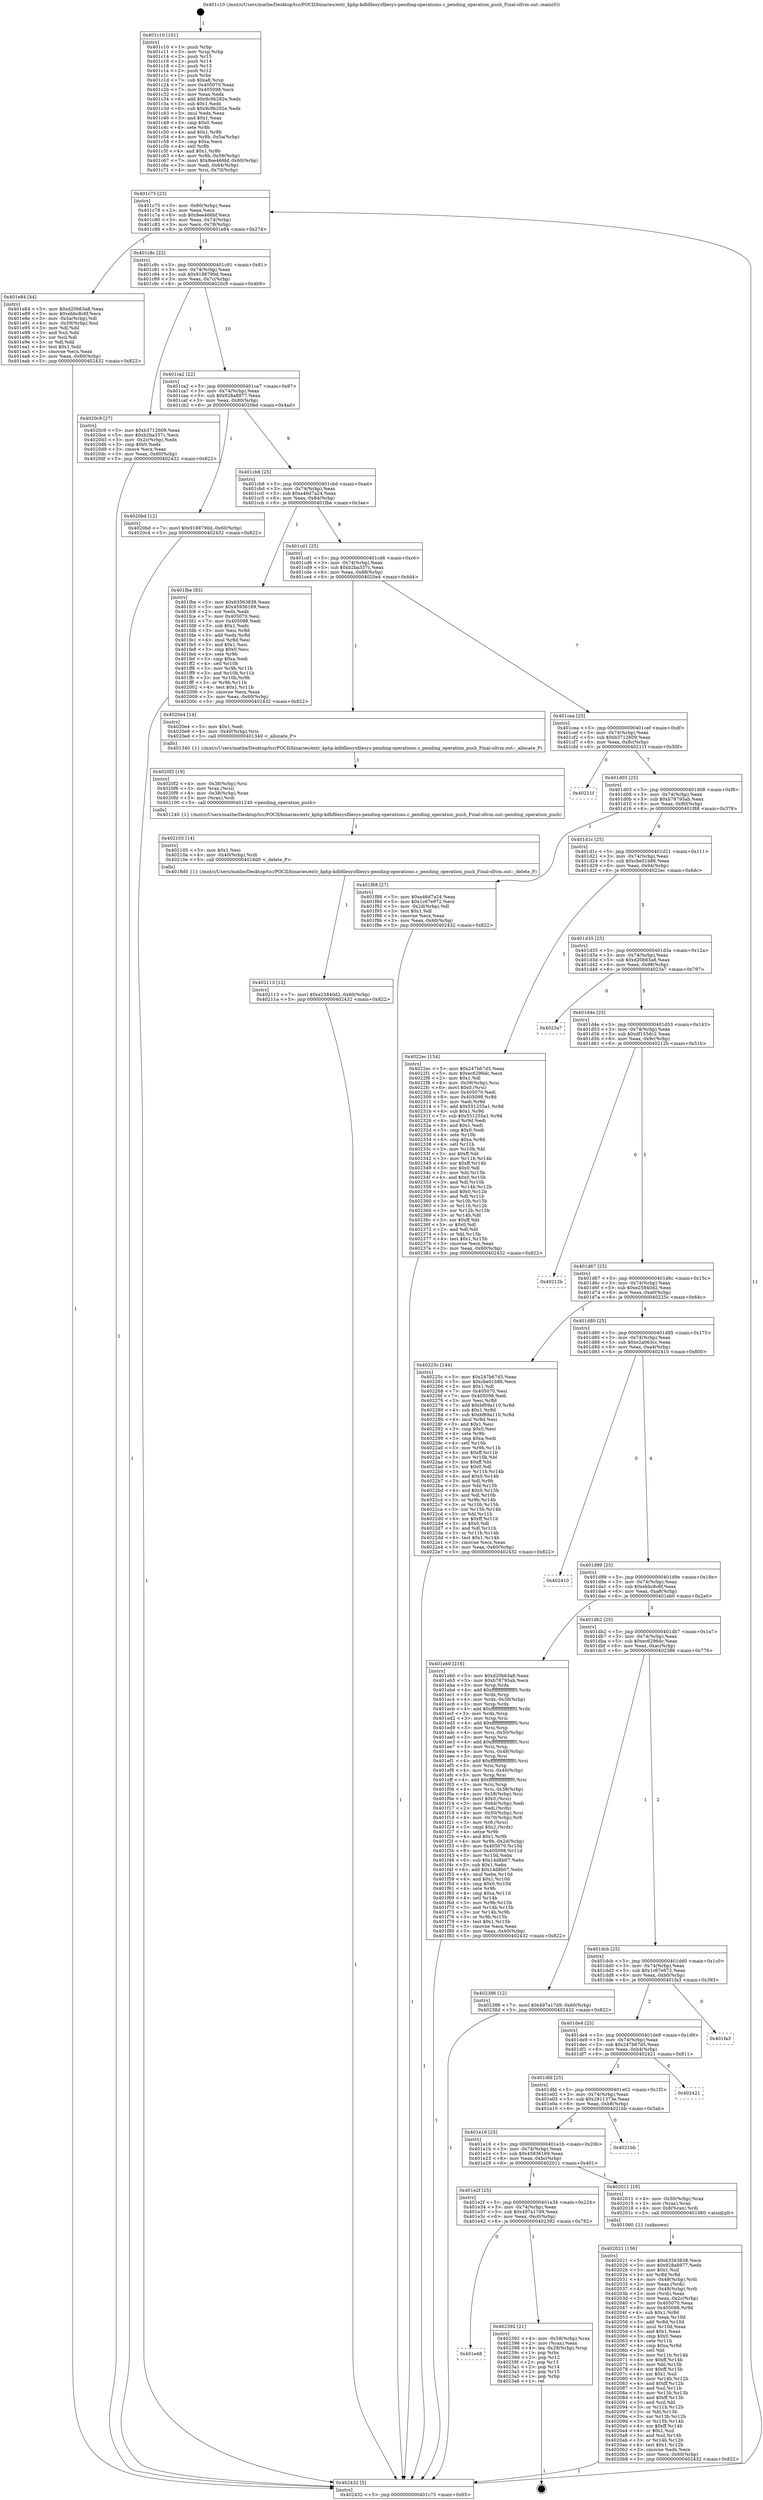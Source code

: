 digraph "0x401c10" {
  label = "0x401c10 (/mnt/c/Users/mathe/Desktop/tcc/POCII/binaries/extr_kphp-kdbfilesysfilesys-pending-operations.c_pending_operation_push_Final-ollvm.out::main(0))"
  labelloc = "t"
  node[shape=record]

  Entry [label="",width=0.3,height=0.3,shape=circle,fillcolor=black,style=filled]
  "0x401c75" [label="{
     0x401c75 [23]\l
     | [instrs]\l
     &nbsp;&nbsp;0x401c75 \<+3\>: mov -0x60(%rbp),%eax\l
     &nbsp;&nbsp;0x401c78 \<+2\>: mov %eax,%ecx\l
     &nbsp;&nbsp;0x401c7a \<+6\>: sub $0x8ee466bf,%ecx\l
     &nbsp;&nbsp;0x401c80 \<+3\>: mov %eax,-0x74(%rbp)\l
     &nbsp;&nbsp;0x401c83 \<+3\>: mov %ecx,-0x78(%rbp)\l
     &nbsp;&nbsp;0x401c86 \<+6\>: je 0000000000401e84 \<main+0x274\>\l
  }"]
  "0x401e84" [label="{
     0x401e84 [44]\l
     | [instrs]\l
     &nbsp;&nbsp;0x401e84 \<+5\>: mov $0xd20b63a8,%eax\l
     &nbsp;&nbsp;0x401e89 \<+5\>: mov $0xebbc8c6f,%ecx\l
     &nbsp;&nbsp;0x401e8e \<+3\>: mov -0x5a(%rbp),%dl\l
     &nbsp;&nbsp;0x401e91 \<+4\>: mov -0x59(%rbp),%sil\l
     &nbsp;&nbsp;0x401e95 \<+3\>: mov %dl,%dil\l
     &nbsp;&nbsp;0x401e98 \<+3\>: and %sil,%dil\l
     &nbsp;&nbsp;0x401e9b \<+3\>: xor %sil,%dl\l
     &nbsp;&nbsp;0x401e9e \<+3\>: or %dl,%dil\l
     &nbsp;&nbsp;0x401ea1 \<+4\>: test $0x1,%dil\l
     &nbsp;&nbsp;0x401ea5 \<+3\>: cmovne %ecx,%eax\l
     &nbsp;&nbsp;0x401ea8 \<+3\>: mov %eax,-0x60(%rbp)\l
     &nbsp;&nbsp;0x401eab \<+5\>: jmp 0000000000402432 \<main+0x822\>\l
  }"]
  "0x401c8c" [label="{
     0x401c8c [22]\l
     | [instrs]\l
     &nbsp;&nbsp;0x401c8c \<+5\>: jmp 0000000000401c91 \<main+0x81\>\l
     &nbsp;&nbsp;0x401c91 \<+3\>: mov -0x74(%rbp),%eax\l
     &nbsp;&nbsp;0x401c94 \<+5\>: sub $0x9188790d,%eax\l
     &nbsp;&nbsp;0x401c99 \<+3\>: mov %eax,-0x7c(%rbp)\l
     &nbsp;&nbsp;0x401c9c \<+6\>: je 00000000004020c9 \<main+0x4b9\>\l
  }"]
  "0x402432" [label="{
     0x402432 [5]\l
     | [instrs]\l
     &nbsp;&nbsp;0x402432 \<+5\>: jmp 0000000000401c75 \<main+0x65\>\l
  }"]
  "0x401c10" [label="{
     0x401c10 [101]\l
     | [instrs]\l
     &nbsp;&nbsp;0x401c10 \<+1\>: push %rbp\l
     &nbsp;&nbsp;0x401c11 \<+3\>: mov %rsp,%rbp\l
     &nbsp;&nbsp;0x401c14 \<+2\>: push %r15\l
     &nbsp;&nbsp;0x401c16 \<+2\>: push %r14\l
     &nbsp;&nbsp;0x401c18 \<+2\>: push %r13\l
     &nbsp;&nbsp;0x401c1a \<+2\>: push %r12\l
     &nbsp;&nbsp;0x401c1c \<+1\>: push %rbx\l
     &nbsp;&nbsp;0x401c1d \<+7\>: sub $0xa8,%rsp\l
     &nbsp;&nbsp;0x401c24 \<+7\>: mov 0x405070,%eax\l
     &nbsp;&nbsp;0x401c2b \<+7\>: mov 0x405098,%ecx\l
     &nbsp;&nbsp;0x401c32 \<+2\>: mov %eax,%edx\l
     &nbsp;&nbsp;0x401c34 \<+6\>: add $0x9c9b292e,%edx\l
     &nbsp;&nbsp;0x401c3a \<+3\>: sub $0x1,%edx\l
     &nbsp;&nbsp;0x401c3d \<+6\>: sub $0x9c9b292e,%edx\l
     &nbsp;&nbsp;0x401c43 \<+3\>: imul %edx,%eax\l
     &nbsp;&nbsp;0x401c46 \<+3\>: and $0x1,%eax\l
     &nbsp;&nbsp;0x401c49 \<+3\>: cmp $0x0,%eax\l
     &nbsp;&nbsp;0x401c4c \<+4\>: sete %r8b\l
     &nbsp;&nbsp;0x401c50 \<+4\>: and $0x1,%r8b\l
     &nbsp;&nbsp;0x401c54 \<+4\>: mov %r8b,-0x5a(%rbp)\l
     &nbsp;&nbsp;0x401c58 \<+3\>: cmp $0xa,%ecx\l
     &nbsp;&nbsp;0x401c5b \<+4\>: setl %r8b\l
     &nbsp;&nbsp;0x401c5f \<+4\>: and $0x1,%r8b\l
     &nbsp;&nbsp;0x401c63 \<+4\>: mov %r8b,-0x59(%rbp)\l
     &nbsp;&nbsp;0x401c67 \<+7\>: movl $0x8ee466bf,-0x60(%rbp)\l
     &nbsp;&nbsp;0x401c6e \<+3\>: mov %edi,-0x64(%rbp)\l
     &nbsp;&nbsp;0x401c71 \<+4\>: mov %rsi,-0x70(%rbp)\l
  }"]
  Exit [label="",width=0.3,height=0.3,shape=circle,fillcolor=black,style=filled,peripheries=2]
  "0x4020c9" [label="{
     0x4020c9 [27]\l
     | [instrs]\l
     &nbsp;&nbsp;0x4020c9 \<+5\>: mov $0xb3712609,%eax\l
     &nbsp;&nbsp;0x4020ce \<+5\>: mov $0xb2ba337c,%ecx\l
     &nbsp;&nbsp;0x4020d3 \<+3\>: mov -0x2c(%rbp),%edx\l
     &nbsp;&nbsp;0x4020d6 \<+3\>: cmp $0x0,%edx\l
     &nbsp;&nbsp;0x4020d9 \<+3\>: cmove %ecx,%eax\l
     &nbsp;&nbsp;0x4020dc \<+3\>: mov %eax,-0x60(%rbp)\l
     &nbsp;&nbsp;0x4020df \<+5\>: jmp 0000000000402432 \<main+0x822\>\l
  }"]
  "0x401ca2" [label="{
     0x401ca2 [22]\l
     | [instrs]\l
     &nbsp;&nbsp;0x401ca2 \<+5\>: jmp 0000000000401ca7 \<main+0x97\>\l
     &nbsp;&nbsp;0x401ca7 \<+3\>: mov -0x74(%rbp),%eax\l
     &nbsp;&nbsp;0x401caa \<+5\>: sub $0x928a8977,%eax\l
     &nbsp;&nbsp;0x401caf \<+3\>: mov %eax,-0x80(%rbp)\l
     &nbsp;&nbsp;0x401cb2 \<+6\>: je 00000000004020bd \<main+0x4ad\>\l
  }"]
  "0x401e48" [label="{
     0x401e48\l
  }", style=dashed]
  "0x4020bd" [label="{
     0x4020bd [12]\l
     | [instrs]\l
     &nbsp;&nbsp;0x4020bd \<+7\>: movl $0x9188790d,-0x60(%rbp)\l
     &nbsp;&nbsp;0x4020c4 \<+5\>: jmp 0000000000402432 \<main+0x822\>\l
  }"]
  "0x401cb8" [label="{
     0x401cb8 [25]\l
     | [instrs]\l
     &nbsp;&nbsp;0x401cb8 \<+5\>: jmp 0000000000401cbd \<main+0xad\>\l
     &nbsp;&nbsp;0x401cbd \<+3\>: mov -0x74(%rbp),%eax\l
     &nbsp;&nbsp;0x401cc0 \<+5\>: sub $0xa46d7a24,%eax\l
     &nbsp;&nbsp;0x401cc5 \<+6\>: mov %eax,-0x84(%rbp)\l
     &nbsp;&nbsp;0x401ccb \<+6\>: je 0000000000401fbe \<main+0x3ae\>\l
  }"]
  "0x402392" [label="{
     0x402392 [21]\l
     | [instrs]\l
     &nbsp;&nbsp;0x402392 \<+4\>: mov -0x58(%rbp),%rax\l
     &nbsp;&nbsp;0x402396 \<+2\>: mov (%rax),%eax\l
     &nbsp;&nbsp;0x402398 \<+4\>: lea -0x28(%rbp),%rsp\l
     &nbsp;&nbsp;0x40239c \<+1\>: pop %rbx\l
     &nbsp;&nbsp;0x40239d \<+2\>: pop %r12\l
     &nbsp;&nbsp;0x40239f \<+2\>: pop %r13\l
     &nbsp;&nbsp;0x4023a1 \<+2\>: pop %r14\l
     &nbsp;&nbsp;0x4023a3 \<+2\>: pop %r15\l
     &nbsp;&nbsp;0x4023a5 \<+1\>: pop %rbp\l
     &nbsp;&nbsp;0x4023a6 \<+1\>: ret\l
  }"]
  "0x401fbe" [label="{
     0x401fbe [83]\l
     | [instrs]\l
     &nbsp;&nbsp;0x401fbe \<+5\>: mov $0x63563838,%eax\l
     &nbsp;&nbsp;0x401fc3 \<+5\>: mov $0x45936169,%ecx\l
     &nbsp;&nbsp;0x401fc8 \<+2\>: xor %edx,%edx\l
     &nbsp;&nbsp;0x401fca \<+7\>: mov 0x405070,%esi\l
     &nbsp;&nbsp;0x401fd1 \<+7\>: mov 0x405098,%edi\l
     &nbsp;&nbsp;0x401fd8 \<+3\>: sub $0x1,%edx\l
     &nbsp;&nbsp;0x401fdb \<+3\>: mov %esi,%r8d\l
     &nbsp;&nbsp;0x401fde \<+3\>: add %edx,%r8d\l
     &nbsp;&nbsp;0x401fe1 \<+4\>: imul %r8d,%esi\l
     &nbsp;&nbsp;0x401fe5 \<+3\>: and $0x1,%esi\l
     &nbsp;&nbsp;0x401fe8 \<+3\>: cmp $0x0,%esi\l
     &nbsp;&nbsp;0x401feb \<+4\>: sete %r9b\l
     &nbsp;&nbsp;0x401fef \<+3\>: cmp $0xa,%edi\l
     &nbsp;&nbsp;0x401ff2 \<+4\>: setl %r10b\l
     &nbsp;&nbsp;0x401ff6 \<+3\>: mov %r9b,%r11b\l
     &nbsp;&nbsp;0x401ff9 \<+3\>: and %r10b,%r11b\l
     &nbsp;&nbsp;0x401ffc \<+3\>: xor %r10b,%r9b\l
     &nbsp;&nbsp;0x401fff \<+3\>: or %r9b,%r11b\l
     &nbsp;&nbsp;0x402002 \<+4\>: test $0x1,%r11b\l
     &nbsp;&nbsp;0x402006 \<+3\>: cmovne %ecx,%eax\l
     &nbsp;&nbsp;0x402009 \<+3\>: mov %eax,-0x60(%rbp)\l
     &nbsp;&nbsp;0x40200c \<+5\>: jmp 0000000000402432 \<main+0x822\>\l
  }"]
  "0x401cd1" [label="{
     0x401cd1 [25]\l
     | [instrs]\l
     &nbsp;&nbsp;0x401cd1 \<+5\>: jmp 0000000000401cd6 \<main+0xc6\>\l
     &nbsp;&nbsp;0x401cd6 \<+3\>: mov -0x74(%rbp),%eax\l
     &nbsp;&nbsp;0x401cd9 \<+5\>: sub $0xb2ba337c,%eax\l
     &nbsp;&nbsp;0x401cde \<+6\>: mov %eax,-0x88(%rbp)\l
     &nbsp;&nbsp;0x401ce4 \<+6\>: je 00000000004020e4 \<main+0x4d4\>\l
  }"]
  "0x402113" [label="{
     0x402113 [12]\l
     | [instrs]\l
     &nbsp;&nbsp;0x402113 \<+7\>: movl $0xe25840d2,-0x60(%rbp)\l
     &nbsp;&nbsp;0x40211a \<+5\>: jmp 0000000000402432 \<main+0x822\>\l
  }"]
  "0x4020e4" [label="{
     0x4020e4 [14]\l
     | [instrs]\l
     &nbsp;&nbsp;0x4020e4 \<+5\>: mov $0x1,%edi\l
     &nbsp;&nbsp;0x4020e9 \<+4\>: mov -0x40(%rbp),%rsi\l
     &nbsp;&nbsp;0x4020ed \<+5\>: call 0000000000401340 \<_allocate_P\>\l
     | [calls]\l
     &nbsp;&nbsp;0x401340 \{1\} (/mnt/c/Users/mathe/Desktop/tcc/POCII/binaries/extr_kphp-kdbfilesysfilesys-pending-operations.c_pending_operation_push_Final-ollvm.out::_allocate_P)\l
  }"]
  "0x401cea" [label="{
     0x401cea [25]\l
     | [instrs]\l
     &nbsp;&nbsp;0x401cea \<+5\>: jmp 0000000000401cef \<main+0xdf\>\l
     &nbsp;&nbsp;0x401cef \<+3\>: mov -0x74(%rbp),%eax\l
     &nbsp;&nbsp;0x401cf2 \<+5\>: sub $0xb3712609,%eax\l
     &nbsp;&nbsp;0x401cf7 \<+6\>: mov %eax,-0x8c(%rbp)\l
     &nbsp;&nbsp;0x401cfd \<+6\>: je 000000000040211f \<main+0x50f\>\l
  }"]
  "0x402105" [label="{
     0x402105 [14]\l
     | [instrs]\l
     &nbsp;&nbsp;0x402105 \<+5\>: mov $0x1,%esi\l
     &nbsp;&nbsp;0x40210a \<+4\>: mov -0x40(%rbp),%rdi\l
     &nbsp;&nbsp;0x40210e \<+5\>: call 00000000004018d0 \<_delete_P\>\l
     | [calls]\l
     &nbsp;&nbsp;0x4018d0 \{1\} (/mnt/c/Users/mathe/Desktop/tcc/POCII/binaries/extr_kphp-kdbfilesysfilesys-pending-operations.c_pending_operation_push_Final-ollvm.out::_delete_P)\l
  }"]
  "0x40211f" [label="{
     0x40211f\l
  }", style=dashed]
  "0x401d03" [label="{
     0x401d03 [25]\l
     | [instrs]\l
     &nbsp;&nbsp;0x401d03 \<+5\>: jmp 0000000000401d08 \<main+0xf8\>\l
     &nbsp;&nbsp;0x401d08 \<+3\>: mov -0x74(%rbp),%eax\l
     &nbsp;&nbsp;0x401d0b \<+5\>: sub $0xb78795ab,%eax\l
     &nbsp;&nbsp;0x401d10 \<+6\>: mov %eax,-0x90(%rbp)\l
     &nbsp;&nbsp;0x401d16 \<+6\>: je 0000000000401f88 \<main+0x378\>\l
  }"]
  "0x4020f2" [label="{
     0x4020f2 [19]\l
     | [instrs]\l
     &nbsp;&nbsp;0x4020f2 \<+4\>: mov -0x38(%rbp),%rsi\l
     &nbsp;&nbsp;0x4020f6 \<+3\>: mov %rax,(%rsi)\l
     &nbsp;&nbsp;0x4020f9 \<+4\>: mov -0x38(%rbp),%rax\l
     &nbsp;&nbsp;0x4020fd \<+3\>: mov (%rax),%rdi\l
     &nbsp;&nbsp;0x402100 \<+5\>: call 0000000000401240 \<pending_operation_push\>\l
     | [calls]\l
     &nbsp;&nbsp;0x401240 \{1\} (/mnt/c/Users/mathe/Desktop/tcc/POCII/binaries/extr_kphp-kdbfilesysfilesys-pending-operations.c_pending_operation_push_Final-ollvm.out::pending_operation_push)\l
  }"]
  "0x401f88" [label="{
     0x401f88 [27]\l
     | [instrs]\l
     &nbsp;&nbsp;0x401f88 \<+5\>: mov $0xa46d7a24,%eax\l
     &nbsp;&nbsp;0x401f8d \<+5\>: mov $0x1c67e972,%ecx\l
     &nbsp;&nbsp;0x401f92 \<+3\>: mov -0x2d(%rbp),%dl\l
     &nbsp;&nbsp;0x401f95 \<+3\>: test $0x1,%dl\l
     &nbsp;&nbsp;0x401f98 \<+3\>: cmovne %ecx,%eax\l
     &nbsp;&nbsp;0x401f9b \<+3\>: mov %eax,-0x60(%rbp)\l
     &nbsp;&nbsp;0x401f9e \<+5\>: jmp 0000000000402432 \<main+0x822\>\l
  }"]
  "0x401d1c" [label="{
     0x401d1c [25]\l
     | [instrs]\l
     &nbsp;&nbsp;0x401d1c \<+5\>: jmp 0000000000401d21 \<main+0x111\>\l
     &nbsp;&nbsp;0x401d21 \<+3\>: mov -0x74(%rbp),%eax\l
     &nbsp;&nbsp;0x401d24 \<+5\>: sub $0xcbe01b86,%eax\l
     &nbsp;&nbsp;0x401d29 \<+6\>: mov %eax,-0x94(%rbp)\l
     &nbsp;&nbsp;0x401d2f \<+6\>: je 00000000004022ec \<main+0x6dc\>\l
  }"]
  "0x402021" [label="{
     0x402021 [156]\l
     | [instrs]\l
     &nbsp;&nbsp;0x402021 \<+5\>: mov $0x63563838,%ecx\l
     &nbsp;&nbsp;0x402026 \<+5\>: mov $0x928a8977,%edx\l
     &nbsp;&nbsp;0x40202b \<+3\>: mov $0x1,%sil\l
     &nbsp;&nbsp;0x40202e \<+3\>: xor %r8d,%r8d\l
     &nbsp;&nbsp;0x402031 \<+4\>: mov -0x48(%rbp),%rdi\l
     &nbsp;&nbsp;0x402035 \<+2\>: mov %eax,(%rdi)\l
     &nbsp;&nbsp;0x402037 \<+4\>: mov -0x48(%rbp),%rdi\l
     &nbsp;&nbsp;0x40203b \<+2\>: mov (%rdi),%eax\l
     &nbsp;&nbsp;0x40203d \<+3\>: mov %eax,-0x2c(%rbp)\l
     &nbsp;&nbsp;0x402040 \<+7\>: mov 0x405070,%eax\l
     &nbsp;&nbsp;0x402047 \<+8\>: mov 0x405098,%r9d\l
     &nbsp;&nbsp;0x40204f \<+4\>: sub $0x1,%r8d\l
     &nbsp;&nbsp;0x402053 \<+3\>: mov %eax,%r10d\l
     &nbsp;&nbsp;0x402056 \<+3\>: add %r8d,%r10d\l
     &nbsp;&nbsp;0x402059 \<+4\>: imul %r10d,%eax\l
     &nbsp;&nbsp;0x40205d \<+3\>: and $0x1,%eax\l
     &nbsp;&nbsp;0x402060 \<+3\>: cmp $0x0,%eax\l
     &nbsp;&nbsp;0x402063 \<+4\>: sete %r11b\l
     &nbsp;&nbsp;0x402067 \<+4\>: cmp $0xa,%r9d\l
     &nbsp;&nbsp;0x40206b \<+3\>: setl %bl\l
     &nbsp;&nbsp;0x40206e \<+3\>: mov %r11b,%r14b\l
     &nbsp;&nbsp;0x402071 \<+4\>: xor $0xff,%r14b\l
     &nbsp;&nbsp;0x402075 \<+3\>: mov %bl,%r15b\l
     &nbsp;&nbsp;0x402078 \<+4\>: xor $0xff,%r15b\l
     &nbsp;&nbsp;0x40207c \<+4\>: xor $0x1,%sil\l
     &nbsp;&nbsp;0x402080 \<+3\>: mov %r14b,%r12b\l
     &nbsp;&nbsp;0x402083 \<+4\>: and $0xff,%r12b\l
     &nbsp;&nbsp;0x402087 \<+3\>: and %sil,%r11b\l
     &nbsp;&nbsp;0x40208a \<+3\>: mov %r15b,%r13b\l
     &nbsp;&nbsp;0x40208d \<+4\>: and $0xff,%r13b\l
     &nbsp;&nbsp;0x402091 \<+3\>: and %sil,%bl\l
     &nbsp;&nbsp;0x402094 \<+3\>: or %r11b,%r12b\l
     &nbsp;&nbsp;0x402097 \<+3\>: or %bl,%r13b\l
     &nbsp;&nbsp;0x40209a \<+3\>: xor %r13b,%r12b\l
     &nbsp;&nbsp;0x40209d \<+3\>: or %r15b,%r14b\l
     &nbsp;&nbsp;0x4020a0 \<+4\>: xor $0xff,%r14b\l
     &nbsp;&nbsp;0x4020a4 \<+4\>: or $0x1,%sil\l
     &nbsp;&nbsp;0x4020a8 \<+3\>: and %sil,%r14b\l
     &nbsp;&nbsp;0x4020ab \<+3\>: or %r14b,%r12b\l
     &nbsp;&nbsp;0x4020ae \<+4\>: test $0x1,%r12b\l
     &nbsp;&nbsp;0x4020b2 \<+3\>: cmovne %edx,%ecx\l
     &nbsp;&nbsp;0x4020b5 \<+3\>: mov %ecx,-0x60(%rbp)\l
     &nbsp;&nbsp;0x4020b8 \<+5\>: jmp 0000000000402432 \<main+0x822\>\l
  }"]
  "0x4022ec" [label="{
     0x4022ec [154]\l
     | [instrs]\l
     &nbsp;&nbsp;0x4022ec \<+5\>: mov $0x247b67d5,%eax\l
     &nbsp;&nbsp;0x4022f1 \<+5\>: mov $0xec6296dc,%ecx\l
     &nbsp;&nbsp;0x4022f6 \<+2\>: mov $0x1,%dl\l
     &nbsp;&nbsp;0x4022f8 \<+4\>: mov -0x58(%rbp),%rsi\l
     &nbsp;&nbsp;0x4022fc \<+6\>: movl $0x0,(%rsi)\l
     &nbsp;&nbsp;0x402302 \<+7\>: mov 0x405070,%edi\l
     &nbsp;&nbsp;0x402309 \<+8\>: mov 0x405098,%r8d\l
     &nbsp;&nbsp;0x402311 \<+3\>: mov %edi,%r9d\l
     &nbsp;&nbsp;0x402314 \<+7\>: add $0x551255a1,%r9d\l
     &nbsp;&nbsp;0x40231b \<+4\>: sub $0x1,%r9d\l
     &nbsp;&nbsp;0x40231f \<+7\>: sub $0x551255a1,%r9d\l
     &nbsp;&nbsp;0x402326 \<+4\>: imul %r9d,%edi\l
     &nbsp;&nbsp;0x40232a \<+3\>: and $0x1,%edi\l
     &nbsp;&nbsp;0x40232d \<+3\>: cmp $0x0,%edi\l
     &nbsp;&nbsp;0x402330 \<+4\>: sete %r10b\l
     &nbsp;&nbsp;0x402334 \<+4\>: cmp $0xa,%r8d\l
     &nbsp;&nbsp;0x402338 \<+4\>: setl %r11b\l
     &nbsp;&nbsp;0x40233c \<+3\>: mov %r10b,%bl\l
     &nbsp;&nbsp;0x40233f \<+3\>: xor $0xff,%bl\l
     &nbsp;&nbsp;0x402342 \<+3\>: mov %r11b,%r14b\l
     &nbsp;&nbsp;0x402345 \<+4\>: xor $0xff,%r14b\l
     &nbsp;&nbsp;0x402349 \<+3\>: xor $0x0,%dl\l
     &nbsp;&nbsp;0x40234c \<+3\>: mov %bl,%r15b\l
     &nbsp;&nbsp;0x40234f \<+4\>: and $0x0,%r15b\l
     &nbsp;&nbsp;0x402353 \<+3\>: and %dl,%r10b\l
     &nbsp;&nbsp;0x402356 \<+3\>: mov %r14b,%r12b\l
     &nbsp;&nbsp;0x402359 \<+4\>: and $0x0,%r12b\l
     &nbsp;&nbsp;0x40235d \<+3\>: and %dl,%r11b\l
     &nbsp;&nbsp;0x402360 \<+3\>: or %r10b,%r15b\l
     &nbsp;&nbsp;0x402363 \<+3\>: or %r11b,%r12b\l
     &nbsp;&nbsp;0x402366 \<+3\>: xor %r12b,%r15b\l
     &nbsp;&nbsp;0x402369 \<+3\>: or %r14b,%bl\l
     &nbsp;&nbsp;0x40236c \<+3\>: xor $0xff,%bl\l
     &nbsp;&nbsp;0x40236f \<+3\>: or $0x0,%dl\l
     &nbsp;&nbsp;0x402372 \<+2\>: and %dl,%bl\l
     &nbsp;&nbsp;0x402374 \<+3\>: or %bl,%r15b\l
     &nbsp;&nbsp;0x402377 \<+4\>: test $0x1,%r15b\l
     &nbsp;&nbsp;0x40237b \<+3\>: cmovne %ecx,%eax\l
     &nbsp;&nbsp;0x40237e \<+3\>: mov %eax,-0x60(%rbp)\l
     &nbsp;&nbsp;0x402381 \<+5\>: jmp 0000000000402432 \<main+0x822\>\l
  }"]
  "0x401d35" [label="{
     0x401d35 [25]\l
     | [instrs]\l
     &nbsp;&nbsp;0x401d35 \<+5\>: jmp 0000000000401d3a \<main+0x12a\>\l
     &nbsp;&nbsp;0x401d3a \<+3\>: mov -0x74(%rbp),%eax\l
     &nbsp;&nbsp;0x401d3d \<+5\>: sub $0xd20b63a8,%eax\l
     &nbsp;&nbsp;0x401d42 \<+6\>: mov %eax,-0x98(%rbp)\l
     &nbsp;&nbsp;0x401d48 \<+6\>: je 00000000004023a7 \<main+0x797\>\l
  }"]
  "0x401e2f" [label="{
     0x401e2f [25]\l
     | [instrs]\l
     &nbsp;&nbsp;0x401e2f \<+5\>: jmp 0000000000401e34 \<main+0x224\>\l
     &nbsp;&nbsp;0x401e34 \<+3\>: mov -0x74(%rbp),%eax\l
     &nbsp;&nbsp;0x401e37 \<+5\>: sub $0x497a17d9,%eax\l
     &nbsp;&nbsp;0x401e3c \<+6\>: mov %eax,-0xc0(%rbp)\l
     &nbsp;&nbsp;0x401e42 \<+6\>: je 0000000000402392 \<main+0x782\>\l
  }"]
  "0x4023a7" [label="{
     0x4023a7\l
  }", style=dashed]
  "0x401d4e" [label="{
     0x401d4e [25]\l
     | [instrs]\l
     &nbsp;&nbsp;0x401d4e \<+5\>: jmp 0000000000401d53 \<main+0x143\>\l
     &nbsp;&nbsp;0x401d53 \<+3\>: mov -0x74(%rbp),%eax\l
     &nbsp;&nbsp;0x401d56 \<+5\>: sub $0xdf155dc2,%eax\l
     &nbsp;&nbsp;0x401d5b \<+6\>: mov %eax,-0x9c(%rbp)\l
     &nbsp;&nbsp;0x401d61 \<+6\>: je 000000000040212b \<main+0x51b\>\l
  }"]
  "0x402011" [label="{
     0x402011 [16]\l
     | [instrs]\l
     &nbsp;&nbsp;0x402011 \<+4\>: mov -0x50(%rbp),%rax\l
     &nbsp;&nbsp;0x402015 \<+3\>: mov (%rax),%rax\l
     &nbsp;&nbsp;0x402018 \<+4\>: mov 0x8(%rax),%rdi\l
     &nbsp;&nbsp;0x40201c \<+5\>: call 0000000000401060 \<atoi@plt\>\l
     | [calls]\l
     &nbsp;&nbsp;0x401060 \{1\} (unknown)\l
  }"]
  "0x40212b" [label="{
     0x40212b\l
  }", style=dashed]
  "0x401d67" [label="{
     0x401d67 [25]\l
     | [instrs]\l
     &nbsp;&nbsp;0x401d67 \<+5\>: jmp 0000000000401d6c \<main+0x15c\>\l
     &nbsp;&nbsp;0x401d6c \<+3\>: mov -0x74(%rbp),%eax\l
     &nbsp;&nbsp;0x401d6f \<+5\>: sub $0xe25840d2,%eax\l
     &nbsp;&nbsp;0x401d74 \<+6\>: mov %eax,-0xa0(%rbp)\l
     &nbsp;&nbsp;0x401d7a \<+6\>: je 000000000040225c \<main+0x64c\>\l
  }"]
  "0x401e16" [label="{
     0x401e16 [25]\l
     | [instrs]\l
     &nbsp;&nbsp;0x401e16 \<+5\>: jmp 0000000000401e1b \<main+0x20b\>\l
     &nbsp;&nbsp;0x401e1b \<+3\>: mov -0x74(%rbp),%eax\l
     &nbsp;&nbsp;0x401e1e \<+5\>: sub $0x45936169,%eax\l
     &nbsp;&nbsp;0x401e23 \<+6\>: mov %eax,-0xbc(%rbp)\l
     &nbsp;&nbsp;0x401e29 \<+6\>: je 0000000000402011 \<main+0x401\>\l
  }"]
  "0x40225c" [label="{
     0x40225c [144]\l
     | [instrs]\l
     &nbsp;&nbsp;0x40225c \<+5\>: mov $0x247b67d5,%eax\l
     &nbsp;&nbsp;0x402261 \<+5\>: mov $0xcbe01b86,%ecx\l
     &nbsp;&nbsp;0x402266 \<+2\>: mov $0x1,%dl\l
     &nbsp;&nbsp;0x402268 \<+7\>: mov 0x405070,%esi\l
     &nbsp;&nbsp;0x40226f \<+7\>: mov 0x405098,%edi\l
     &nbsp;&nbsp;0x402276 \<+3\>: mov %esi,%r8d\l
     &nbsp;&nbsp;0x402279 \<+7\>: add $0xbf69a110,%r8d\l
     &nbsp;&nbsp;0x402280 \<+4\>: sub $0x1,%r8d\l
     &nbsp;&nbsp;0x402284 \<+7\>: sub $0xbf69a110,%r8d\l
     &nbsp;&nbsp;0x40228b \<+4\>: imul %r8d,%esi\l
     &nbsp;&nbsp;0x40228f \<+3\>: and $0x1,%esi\l
     &nbsp;&nbsp;0x402292 \<+3\>: cmp $0x0,%esi\l
     &nbsp;&nbsp;0x402295 \<+4\>: sete %r9b\l
     &nbsp;&nbsp;0x402299 \<+3\>: cmp $0xa,%edi\l
     &nbsp;&nbsp;0x40229c \<+4\>: setl %r10b\l
     &nbsp;&nbsp;0x4022a0 \<+3\>: mov %r9b,%r11b\l
     &nbsp;&nbsp;0x4022a3 \<+4\>: xor $0xff,%r11b\l
     &nbsp;&nbsp;0x4022a7 \<+3\>: mov %r10b,%bl\l
     &nbsp;&nbsp;0x4022aa \<+3\>: xor $0xff,%bl\l
     &nbsp;&nbsp;0x4022ad \<+3\>: xor $0x0,%dl\l
     &nbsp;&nbsp;0x4022b0 \<+3\>: mov %r11b,%r14b\l
     &nbsp;&nbsp;0x4022b3 \<+4\>: and $0x0,%r14b\l
     &nbsp;&nbsp;0x4022b7 \<+3\>: and %dl,%r9b\l
     &nbsp;&nbsp;0x4022ba \<+3\>: mov %bl,%r15b\l
     &nbsp;&nbsp;0x4022bd \<+4\>: and $0x0,%r15b\l
     &nbsp;&nbsp;0x4022c1 \<+3\>: and %dl,%r10b\l
     &nbsp;&nbsp;0x4022c4 \<+3\>: or %r9b,%r14b\l
     &nbsp;&nbsp;0x4022c7 \<+3\>: or %r10b,%r15b\l
     &nbsp;&nbsp;0x4022ca \<+3\>: xor %r15b,%r14b\l
     &nbsp;&nbsp;0x4022cd \<+3\>: or %bl,%r11b\l
     &nbsp;&nbsp;0x4022d0 \<+4\>: xor $0xff,%r11b\l
     &nbsp;&nbsp;0x4022d4 \<+3\>: or $0x0,%dl\l
     &nbsp;&nbsp;0x4022d7 \<+3\>: and %dl,%r11b\l
     &nbsp;&nbsp;0x4022da \<+3\>: or %r11b,%r14b\l
     &nbsp;&nbsp;0x4022dd \<+4\>: test $0x1,%r14b\l
     &nbsp;&nbsp;0x4022e1 \<+3\>: cmovne %ecx,%eax\l
     &nbsp;&nbsp;0x4022e4 \<+3\>: mov %eax,-0x60(%rbp)\l
     &nbsp;&nbsp;0x4022e7 \<+5\>: jmp 0000000000402432 \<main+0x822\>\l
  }"]
  "0x401d80" [label="{
     0x401d80 [25]\l
     | [instrs]\l
     &nbsp;&nbsp;0x401d80 \<+5\>: jmp 0000000000401d85 \<main+0x175\>\l
     &nbsp;&nbsp;0x401d85 \<+3\>: mov -0x74(%rbp),%eax\l
     &nbsp;&nbsp;0x401d88 \<+5\>: sub $0xe2a063cc,%eax\l
     &nbsp;&nbsp;0x401d8d \<+6\>: mov %eax,-0xa4(%rbp)\l
     &nbsp;&nbsp;0x401d93 \<+6\>: je 0000000000402410 \<main+0x800\>\l
  }"]
  "0x4021bb" [label="{
     0x4021bb\l
  }", style=dashed]
  "0x402410" [label="{
     0x402410\l
  }", style=dashed]
  "0x401d99" [label="{
     0x401d99 [25]\l
     | [instrs]\l
     &nbsp;&nbsp;0x401d99 \<+5\>: jmp 0000000000401d9e \<main+0x18e\>\l
     &nbsp;&nbsp;0x401d9e \<+3\>: mov -0x74(%rbp),%eax\l
     &nbsp;&nbsp;0x401da1 \<+5\>: sub $0xebbc8c6f,%eax\l
     &nbsp;&nbsp;0x401da6 \<+6\>: mov %eax,-0xa8(%rbp)\l
     &nbsp;&nbsp;0x401dac \<+6\>: je 0000000000401eb0 \<main+0x2a0\>\l
  }"]
  "0x401dfd" [label="{
     0x401dfd [25]\l
     | [instrs]\l
     &nbsp;&nbsp;0x401dfd \<+5\>: jmp 0000000000401e02 \<main+0x1f2\>\l
     &nbsp;&nbsp;0x401e02 \<+3\>: mov -0x74(%rbp),%eax\l
     &nbsp;&nbsp;0x401e05 \<+5\>: sub $0x2911373e,%eax\l
     &nbsp;&nbsp;0x401e0a \<+6\>: mov %eax,-0xb8(%rbp)\l
     &nbsp;&nbsp;0x401e10 \<+6\>: je 00000000004021bb \<main+0x5ab\>\l
  }"]
  "0x401eb0" [label="{
     0x401eb0 [216]\l
     | [instrs]\l
     &nbsp;&nbsp;0x401eb0 \<+5\>: mov $0xd20b63a8,%eax\l
     &nbsp;&nbsp;0x401eb5 \<+5\>: mov $0xb78795ab,%ecx\l
     &nbsp;&nbsp;0x401eba \<+3\>: mov %rsp,%rdx\l
     &nbsp;&nbsp;0x401ebd \<+4\>: add $0xfffffffffffffff0,%rdx\l
     &nbsp;&nbsp;0x401ec1 \<+3\>: mov %rdx,%rsp\l
     &nbsp;&nbsp;0x401ec4 \<+4\>: mov %rdx,-0x58(%rbp)\l
     &nbsp;&nbsp;0x401ec8 \<+3\>: mov %rsp,%rdx\l
     &nbsp;&nbsp;0x401ecb \<+4\>: add $0xfffffffffffffff0,%rdx\l
     &nbsp;&nbsp;0x401ecf \<+3\>: mov %rdx,%rsp\l
     &nbsp;&nbsp;0x401ed2 \<+3\>: mov %rsp,%rsi\l
     &nbsp;&nbsp;0x401ed5 \<+4\>: add $0xfffffffffffffff0,%rsi\l
     &nbsp;&nbsp;0x401ed9 \<+3\>: mov %rsi,%rsp\l
     &nbsp;&nbsp;0x401edc \<+4\>: mov %rsi,-0x50(%rbp)\l
     &nbsp;&nbsp;0x401ee0 \<+3\>: mov %rsp,%rsi\l
     &nbsp;&nbsp;0x401ee3 \<+4\>: add $0xfffffffffffffff0,%rsi\l
     &nbsp;&nbsp;0x401ee7 \<+3\>: mov %rsi,%rsp\l
     &nbsp;&nbsp;0x401eea \<+4\>: mov %rsi,-0x48(%rbp)\l
     &nbsp;&nbsp;0x401eee \<+3\>: mov %rsp,%rsi\l
     &nbsp;&nbsp;0x401ef1 \<+4\>: add $0xfffffffffffffff0,%rsi\l
     &nbsp;&nbsp;0x401ef5 \<+3\>: mov %rsi,%rsp\l
     &nbsp;&nbsp;0x401ef8 \<+4\>: mov %rsi,-0x40(%rbp)\l
     &nbsp;&nbsp;0x401efc \<+3\>: mov %rsp,%rsi\l
     &nbsp;&nbsp;0x401eff \<+4\>: add $0xfffffffffffffff0,%rsi\l
     &nbsp;&nbsp;0x401f03 \<+3\>: mov %rsi,%rsp\l
     &nbsp;&nbsp;0x401f06 \<+4\>: mov %rsi,-0x38(%rbp)\l
     &nbsp;&nbsp;0x401f0a \<+4\>: mov -0x58(%rbp),%rsi\l
     &nbsp;&nbsp;0x401f0e \<+6\>: movl $0x0,(%rsi)\l
     &nbsp;&nbsp;0x401f14 \<+3\>: mov -0x64(%rbp),%edi\l
     &nbsp;&nbsp;0x401f17 \<+2\>: mov %edi,(%rdx)\l
     &nbsp;&nbsp;0x401f19 \<+4\>: mov -0x50(%rbp),%rsi\l
     &nbsp;&nbsp;0x401f1d \<+4\>: mov -0x70(%rbp),%r8\l
     &nbsp;&nbsp;0x401f21 \<+3\>: mov %r8,(%rsi)\l
     &nbsp;&nbsp;0x401f24 \<+3\>: cmpl $0x2,(%rdx)\l
     &nbsp;&nbsp;0x401f27 \<+4\>: setne %r9b\l
     &nbsp;&nbsp;0x401f2b \<+4\>: and $0x1,%r9b\l
     &nbsp;&nbsp;0x401f2f \<+4\>: mov %r9b,-0x2d(%rbp)\l
     &nbsp;&nbsp;0x401f33 \<+8\>: mov 0x405070,%r10d\l
     &nbsp;&nbsp;0x401f3b \<+8\>: mov 0x405098,%r11d\l
     &nbsp;&nbsp;0x401f43 \<+3\>: mov %r10d,%ebx\l
     &nbsp;&nbsp;0x401f46 \<+6\>: sub $0x14d8b07,%ebx\l
     &nbsp;&nbsp;0x401f4c \<+3\>: sub $0x1,%ebx\l
     &nbsp;&nbsp;0x401f4f \<+6\>: add $0x14d8b07,%ebx\l
     &nbsp;&nbsp;0x401f55 \<+4\>: imul %ebx,%r10d\l
     &nbsp;&nbsp;0x401f59 \<+4\>: and $0x1,%r10d\l
     &nbsp;&nbsp;0x401f5d \<+4\>: cmp $0x0,%r10d\l
     &nbsp;&nbsp;0x401f61 \<+4\>: sete %r9b\l
     &nbsp;&nbsp;0x401f65 \<+4\>: cmp $0xa,%r11d\l
     &nbsp;&nbsp;0x401f69 \<+4\>: setl %r14b\l
     &nbsp;&nbsp;0x401f6d \<+3\>: mov %r9b,%r15b\l
     &nbsp;&nbsp;0x401f70 \<+3\>: and %r14b,%r15b\l
     &nbsp;&nbsp;0x401f73 \<+3\>: xor %r14b,%r9b\l
     &nbsp;&nbsp;0x401f76 \<+3\>: or %r9b,%r15b\l
     &nbsp;&nbsp;0x401f79 \<+4\>: test $0x1,%r15b\l
     &nbsp;&nbsp;0x401f7d \<+3\>: cmovne %ecx,%eax\l
     &nbsp;&nbsp;0x401f80 \<+3\>: mov %eax,-0x60(%rbp)\l
     &nbsp;&nbsp;0x401f83 \<+5\>: jmp 0000000000402432 \<main+0x822\>\l
  }"]
  "0x401db2" [label="{
     0x401db2 [25]\l
     | [instrs]\l
     &nbsp;&nbsp;0x401db2 \<+5\>: jmp 0000000000401db7 \<main+0x1a7\>\l
     &nbsp;&nbsp;0x401db7 \<+3\>: mov -0x74(%rbp),%eax\l
     &nbsp;&nbsp;0x401dba \<+5\>: sub $0xec6296dc,%eax\l
     &nbsp;&nbsp;0x401dbf \<+6\>: mov %eax,-0xac(%rbp)\l
     &nbsp;&nbsp;0x401dc5 \<+6\>: je 0000000000402386 \<main+0x776\>\l
  }"]
  "0x402421" [label="{
     0x402421\l
  }", style=dashed]
  "0x402386" [label="{
     0x402386 [12]\l
     | [instrs]\l
     &nbsp;&nbsp;0x402386 \<+7\>: movl $0x497a17d9,-0x60(%rbp)\l
     &nbsp;&nbsp;0x40238d \<+5\>: jmp 0000000000402432 \<main+0x822\>\l
  }"]
  "0x401dcb" [label="{
     0x401dcb [25]\l
     | [instrs]\l
     &nbsp;&nbsp;0x401dcb \<+5\>: jmp 0000000000401dd0 \<main+0x1c0\>\l
     &nbsp;&nbsp;0x401dd0 \<+3\>: mov -0x74(%rbp),%eax\l
     &nbsp;&nbsp;0x401dd3 \<+5\>: sub $0x1c67e972,%eax\l
     &nbsp;&nbsp;0x401dd8 \<+6\>: mov %eax,-0xb0(%rbp)\l
     &nbsp;&nbsp;0x401dde \<+6\>: je 0000000000401fa3 \<main+0x393\>\l
  }"]
  "0x401de4" [label="{
     0x401de4 [25]\l
     | [instrs]\l
     &nbsp;&nbsp;0x401de4 \<+5\>: jmp 0000000000401de9 \<main+0x1d9\>\l
     &nbsp;&nbsp;0x401de9 \<+3\>: mov -0x74(%rbp),%eax\l
     &nbsp;&nbsp;0x401dec \<+5\>: sub $0x247b67d5,%eax\l
     &nbsp;&nbsp;0x401df1 \<+6\>: mov %eax,-0xb4(%rbp)\l
     &nbsp;&nbsp;0x401df7 \<+6\>: je 0000000000402421 \<main+0x811\>\l
  }"]
  "0x401fa3" [label="{
     0x401fa3\l
  }", style=dashed]
  Entry -> "0x401c10" [label=" 1"]
  "0x401c75" -> "0x401e84" [label=" 1"]
  "0x401c75" -> "0x401c8c" [label=" 11"]
  "0x401e84" -> "0x402432" [label=" 1"]
  "0x401c10" -> "0x401c75" [label=" 1"]
  "0x402432" -> "0x401c75" [label=" 11"]
  "0x402392" -> Exit [label=" 1"]
  "0x401c8c" -> "0x4020c9" [label=" 1"]
  "0x401c8c" -> "0x401ca2" [label=" 10"]
  "0x401e2f" -> "0x401e48" [label=" 0"]
  "0x401ca2" -> "0x4020bd" [label=" 1"]
  "0x401ca2" -> "0x401cb8" [label=" 9"]
  "0x401e2f" -> "0x402392" [label=" 1"]
  "0x401cb8" -> "0x401fbe" [label=" 1"]
  "0x401cb8" -> "0x401cd1" [label=" 8"]
  "0x402386" -> "0x402432" [label=" 1"]
  "0x401cd1" -> "0x4020e4" [label=" 1"]
  "0x401cd1" -> "0x401cea" [label=" 7"]
  "0x4022ec" -> "0x402432" [label=" 1"]
  "0x401cea" -> "0x40211f" [label=" 0"]
  "0x401cea" -> "0x401d03" [label=" 7"]
  "0x40225c" -> "0x402432" [label=" 1"]
  "0x401d03" -> "0x401f88" [label=" 1"]
  "0x401d03" -> "0x401d1c" [label=" 6"]
  "0x402113" -> "0x402432" [label=" 1"]
  "0x401d1c" -> "0x4022ec" [label=" 1"]
  "0x401d1c" -> "0x401d35" [label=" 5"]
  "0x402105" -> "0x402113" [label=" 1"]
  "0x401d35" -> "0x4023a7" [label=" 0"]
  "0x401d35" -> "0x401d4e" [label=" 5"]
  "0x4020f2" -> "0x402105" [label=" 1"]
  "0x401d4e" -> "0x40212b" [label=" 0"]
  "0x401d4e" -> "0x401d67" [label=" 5"]
  "0x4020e4" -> "0x4020f2" [label=" 1"]
  "0x401d67" -> "0x40225c" [label=" 1"]
  "0x401d67" -> "0x401d80" [label=" 4"]
  "0x4020bd" -> "0x402432" [label=" 1"]
  "0x401d80" -> "0x402410" [label=" 0"]
  "0x401d80" -> "0x401d99" [label=" 4"]
  "0x402021" -> "0x402432" [label=" 1"]
  "0x401d99" -> "0x401eb0" [label=" 1"]
  "0x401d99" -> "0x401db2" [label=" 3"]
  "0x401eb0" -> "0x402432" [label=" 1"]
  "0x401f88" -> "0x402432" [label=" 1"]
  "0x401fbe" -> "0x402432" [label=" 1"]
  "0x401e16" -> "0x401e2f" [label=" 1"]
  "0x401db2" -> "0x402386" [label=" 1"]
  "0x401db2" -> "0x401dcb" [label=" 2"]
  "0x401e16" -> "0x402011" [label=" 1"]
  "0x401dcb" -> "0x401fa3" [label=" 0"]
  "0x401dcb" -> "0x401de4" [label=" 2"]
  "0x4020c9" -> "0x402432" [label=" 1"]
  "0x401de4" -> "0x402421" [label=" 0"]
  "0x401de4" -> "0x401dfd" [label=" 2"]
  "0x402011" -> "0x402021" [label=" 1"]
  "0x401dfd" -> "0x4021bb" [label=" 0"]
  "0x401dfd" -> "0x401e16" [label=" 2"]
}

